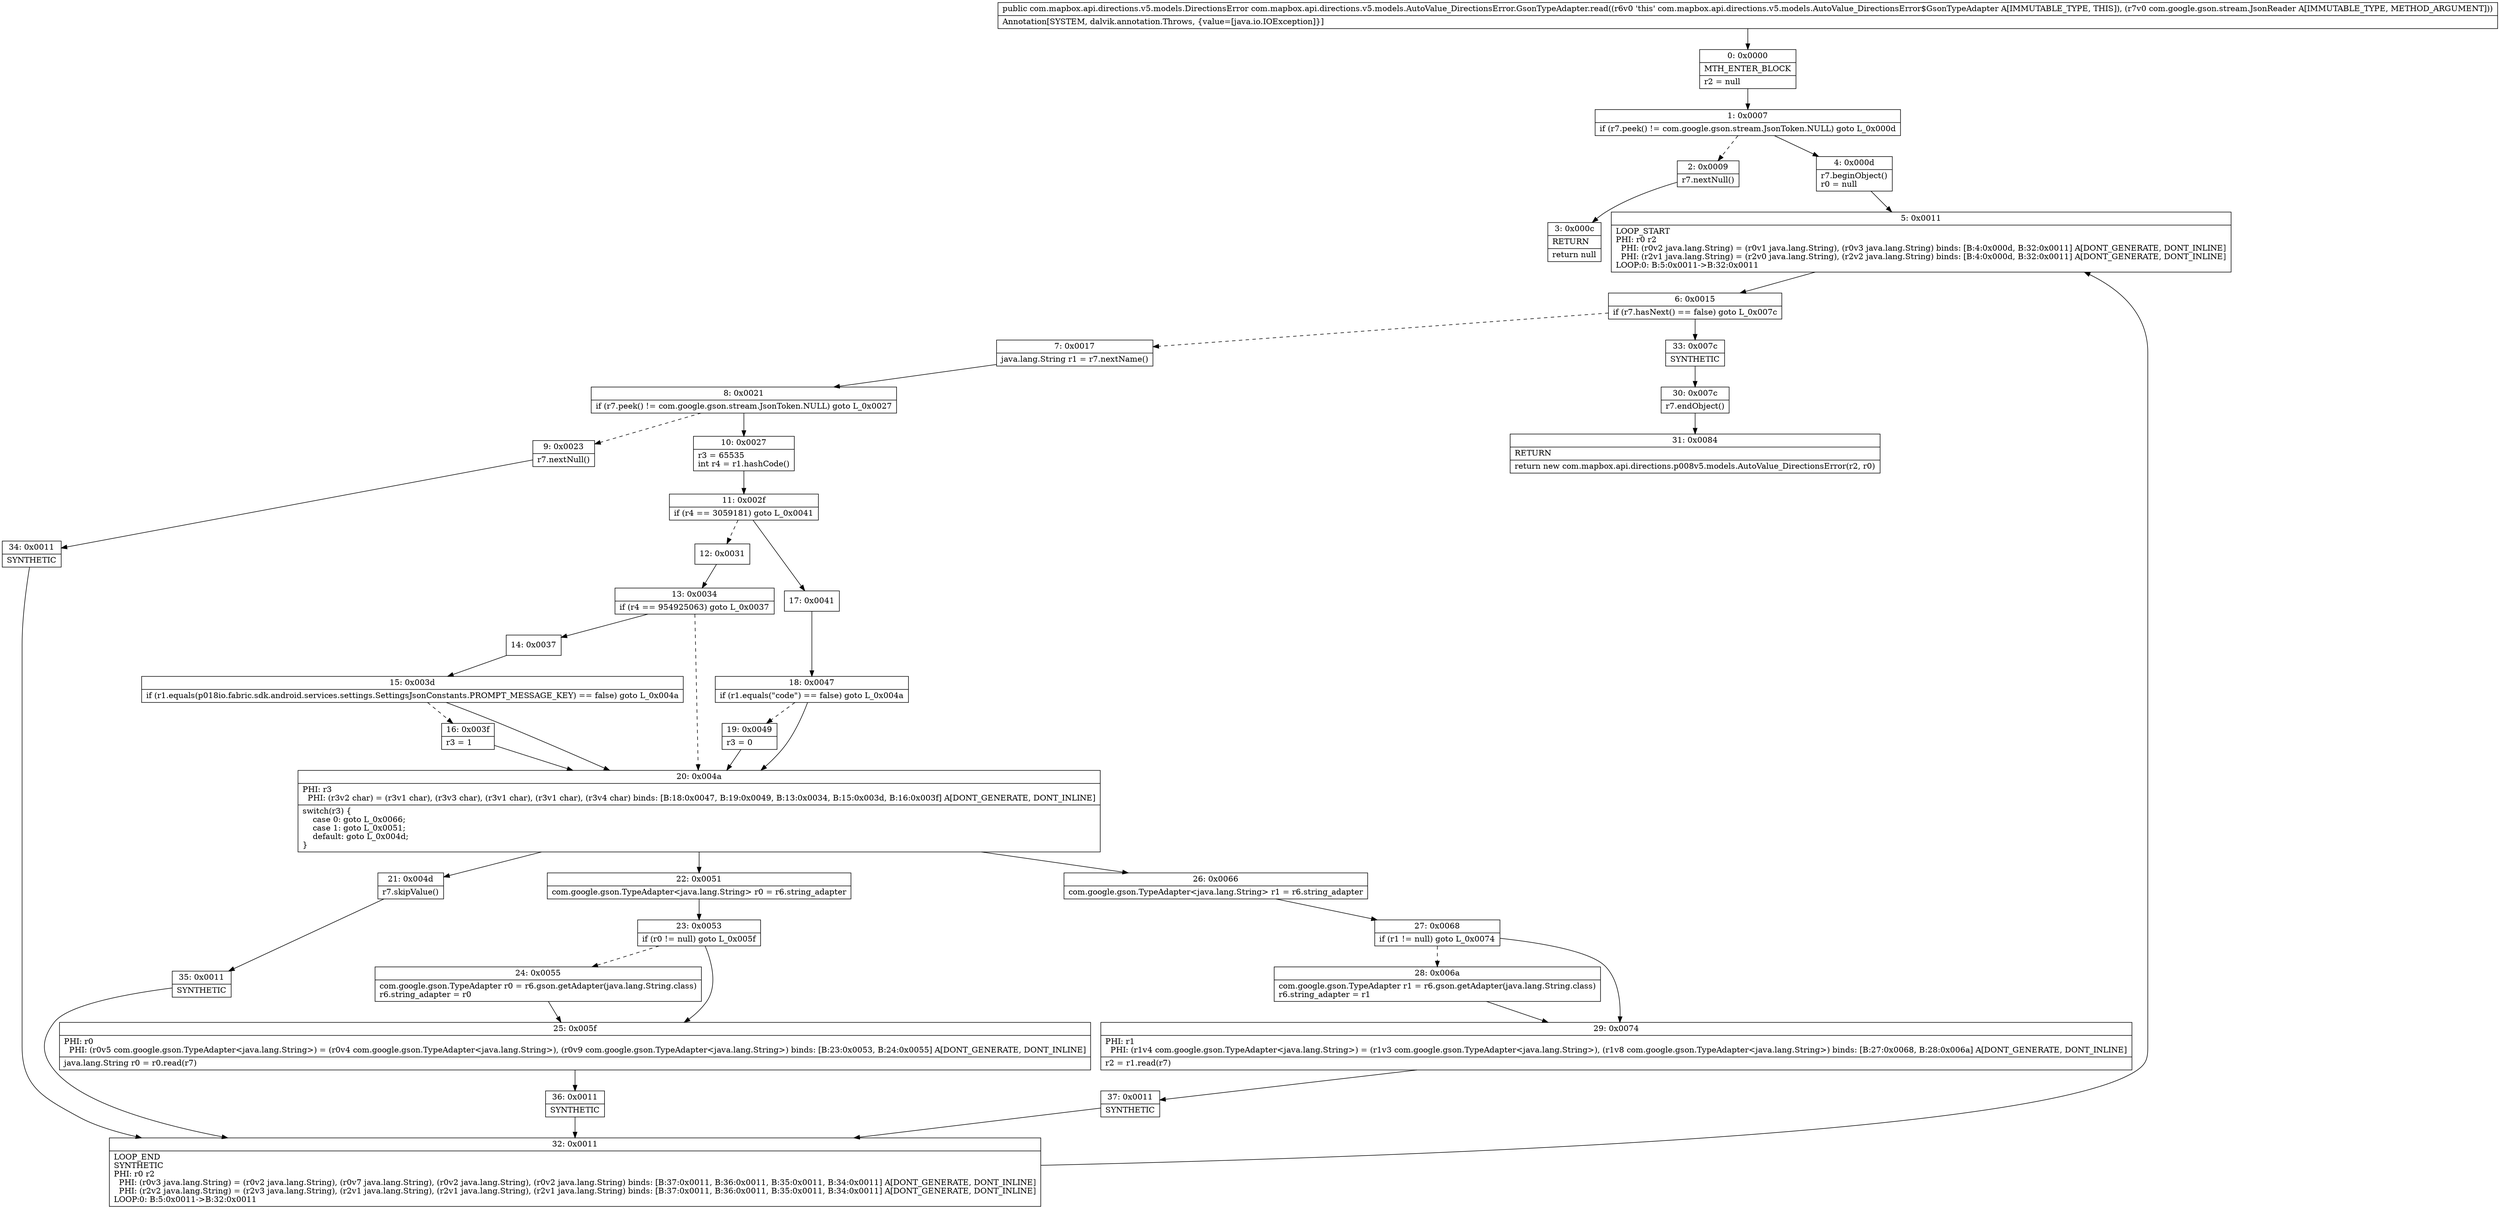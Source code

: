 digraph "CFG forcom.mapbox.api.directions.v5.models.AutoValue_DirectionsError.GsonTypeAdapter.read(Lcom\/google\/gson\/stream\/JsonReader;)Lcom\/mapbox\/api\/directions\/v5\/models\/DirectionsError;" {
Node_0 [shape=record,label="{0\:\ 0x0000|MTH_ENTER_BLOCK\l|r2 = null\l}"];
Node_1 [shape=record,label="{1\:\ 0x0007|if (r7.peek() != com.google.gson.stream.JsonToken.NULL) goto L_0x000d\l}"];
Node_2 [shape=record,label="{2\:\ 0x0009|r7.nextNull()\l}"];
Node_3 [shape=record,label="{3\:\ 0x000c|RETURN\l|return null\l}"];
Node_4 [shape=record,label="{4\:\ 0x000d|r7.beginObject()\lr0 = null\l}"];
Node_5 [shape=record,label="{5\:\ 0x0011|LOOP_START\lPHI: r0 r2 \l  PHI: (r0v2 java.lang.String) = (r0v1 java.lang.String), (r0v3 java.lang.String) binds: [B:4:0x000d, B:32:0x0011] A[DONT_GENERATE, DONT_INLINE]\l  PHI: (r2v1 java.lang.String) = (r2v0 java.lang.String), (r2v2 java.lang.String) binds: [B:4:0x000d, B:32:0x0011] A[DONT_GENERATE, DONT_INLINE]\lLOOP:0: B:5:0x0011\-\>B:32:0x0011\l}"];
Node_6 [shape=record,label="{6\:\ 0x0015|if (r7.hasNext() == false) goto L_0x007c\l}"];
Node_7 [shape=record,label="{7\:\ 0x0017|java.lang.String r1 = r7.nextName()\l}"];
Node_8 [shape=record,label="{8\:\ 0x0021|if (r7.peek() != com.google.gson.stream.JsonToken.NULL) goto L_0x0027\l}"];
Node_9 [shape=record,label="{9\:\ 0x0023|r7.nextNull()\l}"];
Node_10 [shape=record,label="{10\:\ 0x0027|r3 = 65535\lint r4 = r1.hashCode()\l}"];
Node_11 [shape=record,label="{11\:\ 0x002f|if (r4 == 3059181) goto L_0x0041\l}"];
Node_12 [shape=record,label="{12\:\ 0x0031}"];
Node_13 [shape=record,label="{13\:\ 0x0034|if (r4 == 954925063) goto L_0x0037\l}"];
Node_14 [shape=record,label="{14\:\ 0x0037}"];
Node_15 [shape=record,label="{15\:\ 0x003d|if (r1.equals(p018io.fabric.sdk.android.services.settings.SettingsJsonConstants.PROMPT_MESSAGE_KEY) == false) goto L_0x004a\l}"];
Node_16 [shape=record,label="{16\:\ 0x003f|r3 = 1\l}"];
Node_17 [shape=record,label="{17\:\ 0x0041}"];
Node_18 [shape=record,label="{18\:\ 0x0047|if (r1.equals(\"code\") == false) goto L_0x004a\l}"];
Node_19 [shape=record,label="{19\:\ 0x0049|r3 = 0\l}"];
Node_20 [shape=record,label="{20\:\ 0x004a|PHI: r3 \l  PHI: (r3v2 char) = (r3v1 char), (r3v3 char), (r3v1 char), (r3v1 char), (r3v4 char) binds: [B:18:0x0047, B:19:0x0049, B:13:0x0034, B:15:0x003d, B:16:0x003f] A[DONT_GENERATE, DONT_INLINE]\l|switch(r3) \{\l    case 0: goto L_0x0066;\l    case 1: goto L_0x0051;\l    default: goto L_0x004d;\l\}\l}"];
Node_21 [shape=record,label="{21\:\ 0x004d|r7.skipValue()\l}"];
Node_22 [shape=record,label="{22\:\ 0x0051|com.google.gson.TypeAdapter\<java.lang.String\> r0 = r6.string_adapter\l}"];
Node_23 [shape=record,label="{23\:\ 0x0053|if (r0 != null) goto L_0x005f\l}"];
Node_24 [shape=record,label="{24\:\ 0x0055|com.google.gson.TypeAdapter r0 = r6.gson.getAdapter(java.lang.String.class)\lr6.string_adapter = r0\l}"];
Node_25 [shape=record,label="{25\:\ 0x005f|PHI: r0 \l  PHI: (r0v5 com.google.gson.TypeAdapter\<java.lang.String\>) = (r0v4 com.google.gson.TypeAdapter\<java.lang.String\>), (r0v9 com.google.gson.TypeAdapter\<java.lang.String\>) binds: [B:23:0x0053, B:24:0x0055] A[DONT_GENERATE, DONT_INLINE]\l|java.lang.String r0 = r0.read(r7)\l}"];
Node_26 [shape=record,label="{26\:\ 0x0066|com.google.gson.TypeAdapter\<java.lang.String\> r1 = r6.string_adapter\l}"];
Node_27 [shape=record,label="{27\:\ 0x0068|if (r1 != null) goto L_0x0074\l}"];
Node_28 [shape=record,label="{28\:\ 0x006a|com.google.gson.TypeAdapter r1 = r6.gson.getAdapter(java.lang.String.class)\lr6.string_adapter = r1\l}"];
Node_29 [shape=record,label="{29\:\ 0x0074|PHI: r1 \l  PHI: (r1v4 com.google.gson.TypeAdapter\<java.lang.String\>) = (r1v3 com.google.gson.TypeAdapter\<java.lang.String\>), (r1v8 com.google.gson.TypeAdapter\<java.lang.String\>) binds: [B:27:0x0068, B:28:0x006a] A[DONT_GENERATE, DONT_INLINE]\l|r2 = r1.read(r7)\l}"];
Node_30 [shape=record,label="{30\:\ 0x007c|r7.endObject()\l}"];
Node_31 [shape=record,label="{31\:\ 0x0084|RETURN\l|return new com.mapbox.api.directions.p008v5.models.AutoValue_DirectionsError(r2, r0)\l}"];
Node_32 [shape=record,label="{32\:\ 0x0011|LOOP_END\lSYNTHETIC\lPHI: r0 r2 \l  PHI: (r0v3 java.lang.String) = (r0v2 java.lang.String), (r0v7 java.lang.String), (r0v2 java.lang.String), (r0v2 java.lang.String) binds: [B:37:0x0011, B:36:0x0011, B:35:0x0011, B:34:0x0011] A[DONT_GENERATE, DONT_INLINE]\l  PHI: (r2v2 java.lang.String) = (r2v3 java.lang.String), (r2v1 java.lang.String), (r2v1 java.lang.String), (r2v1 java.lang.String) binds: [B:37:0x0011, B:36:0x0011, B:35:0x0011, B:34:0x0011] A[DONT_GENERATE, DONT_INLINE]\lLOOP:0: B:5:0x0011\-\>B:32:0x0011\l}"];
Node_33 [shape=record,label="{33\:\ 0x007c|SYNTHETIC\l}"];
Node_34 [shape=record,label="{34\:\ 0x0011|SYNTHETIC\l}"];
Node_35 [shape=record,label="{35\:\ 0x0011|SYNTHETIC\l}"];
Node_36 [shape=record,label="{36\:\ 0x0011|SYNTHETIC\l}"];
Node_37 [shape=record,label="{37\:\ 0x0011|SYNTHETIC\l}"];
MethodNode[shape=record,label="{public com.mapbox.api.directions.v5.models.DirectionsError com.mapbox.api.directions.v5.models.AutoValue_DirectionsError.GsonTypeAdapter.read((r6v0 'this' com.mapbox.api.directions.v5.models.AutoValue_DirectionsError$GsonTypeAdapter A[IMMUTABLE_TYPE, THIS]), (r7v0 com.google.gson.stream.JsonReader A[IMMUTABLE_TYPE, METHOD_ARGUMENT]))  | Annotation[SYSTEM, dalvik.annotation.Throws, \{value=[java.io.IOException]\}]\l}"];
MethodNode -> Node_0;
Node_0 -> Node_1;
Node_1 -> Node_2[style=dashed];
Node_1 -> Node_4;
Node_2 -> Node_3;
Node_4 -> Node_5;
Node_5 -> Node_6;
Node_6 -> Node_7[style=dashed];
Node_6 -> Node_33;
Node_7 -> Node_8;
Node_8 -> Node_9[style=dashed];
Node_8 -> Node_10;
Node_9 -> Node_34;
Node_10 -> Node_11;
Node_11 -> Node_12[style=dashed];
Node_11 -> Node_17;
Node_12 -> Node_13;
Node_13 -> Node_14;
Node_13 -> Node_20[style=dashed];
Node_14 -> Node_15;
Node_15 -> Node_16[style=dashed];
Node_15 -> Node_20;
Node_16 -> Node_20;
Node_17 -> Node_18;
Node_18 -> Node_19[style=dashed];
Node_18 -> Node_20;
Node_19 -> Node_20;
Node_20 -> Node_21;
Node_20 -> Node_22;
Node_20 -> Node_26;
Node_21 -> Node_35;
Node_22 -> Node_23;
Node_23 -> Node_24[style=dashed];
Node_23 -> Node_25;
Node_24 -> Node_25;
Node_25 -> Node_36;
Node_26 -> Node_27;
Node_27 -> Node_28[style=dashed];
Node_27 -> Node_29;
Node_28 -> Node_29;
Node_29 -> Node_37;
Node_30 -> Node_31;
Node_32 -> Node_5;
Node_33 -> Node_30;
Node_34 -> Node_32;
Node_35 -> Node_32;
Node_36 -> Node_32;
Node_37 -> Node_32;
}

